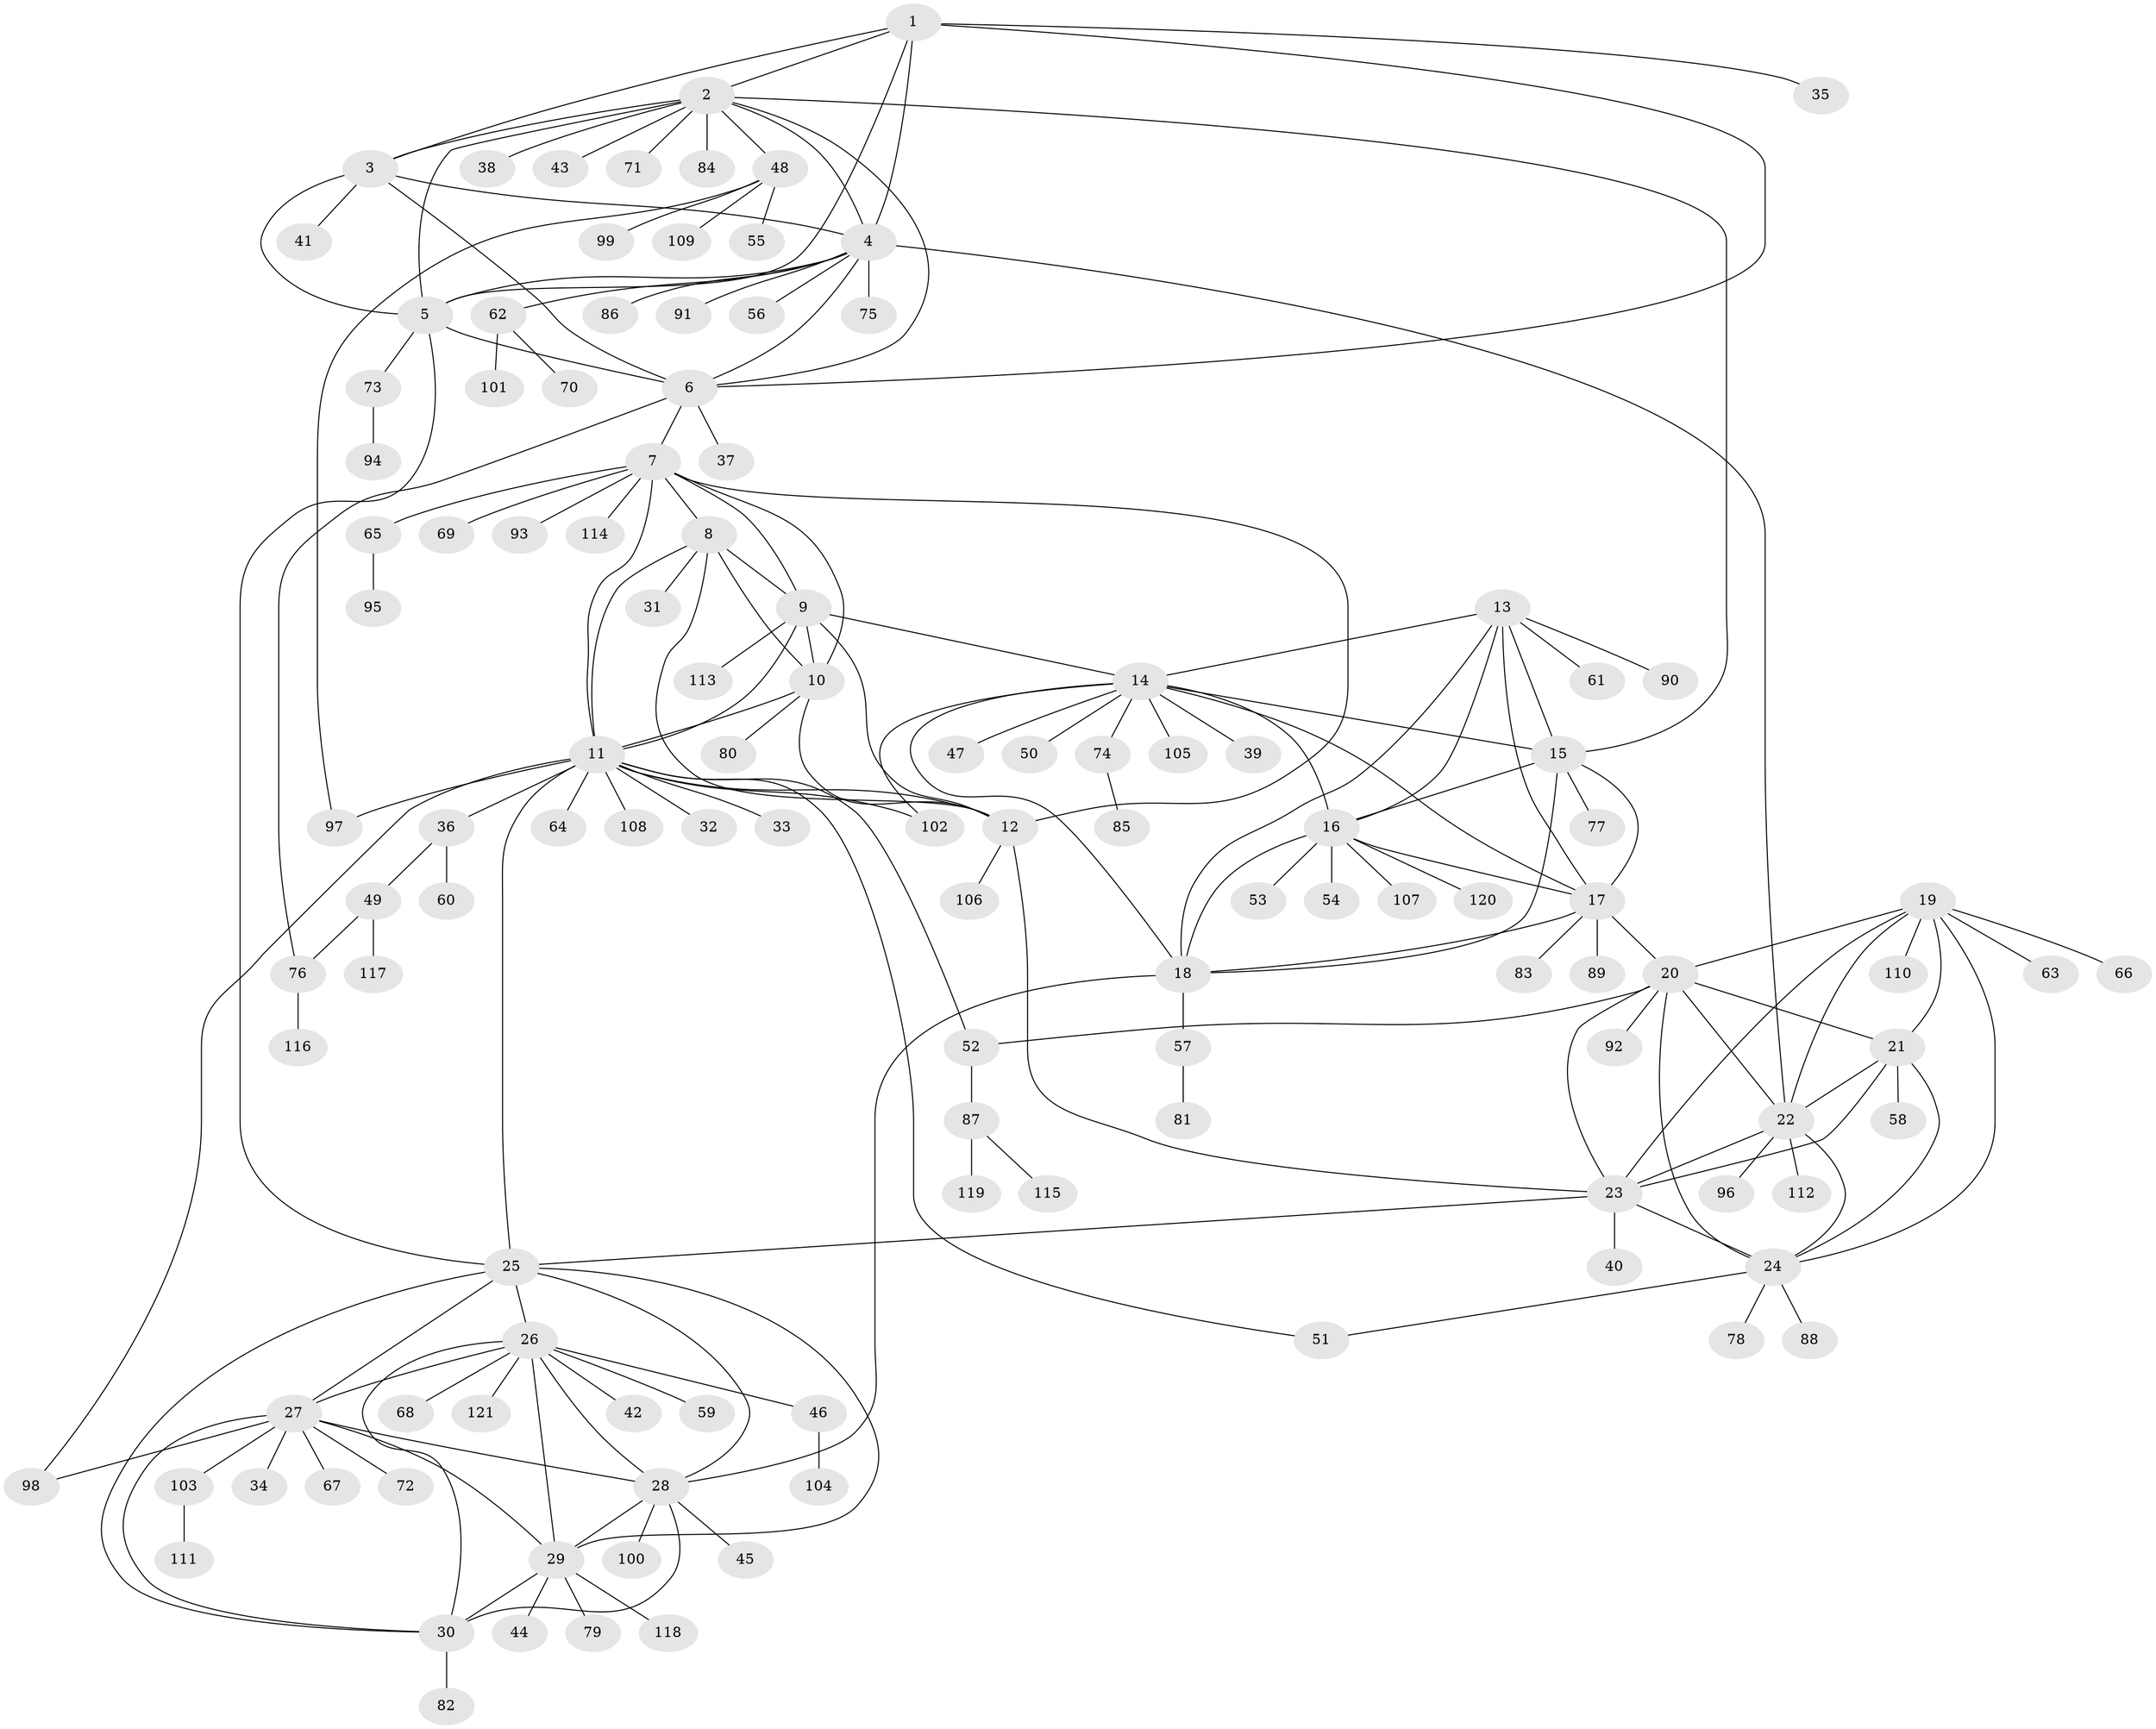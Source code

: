 // coarse degree distribution, {5: 0.13157894736842105, 7: 0.15789473684210525, 6: 0.05263157894736842, 10: 0.02631578947368421, 8: 0.02631578947368421, 2: 0.23684210526315788, 4: 0.07894736842105263, 3: 0.02631578947368421, 1: 0.2631578947368421}
// Generated by graph-tools (version 1.1) at 2025/52/03/04/25 22:52:34]
// undirected, 121 vertices, 182 edges
graph export_dot {
  node [color=gray90,style=filled];
  1;
  2;
  3;
  4;
  5;
  6;
  7;
  8;
  9;
  10;
  11;
  12;
  13;
  14;
  15;
  16;
  17;
  18;
  19;
  20;
  21;
  22;
  23;
  24;
  25;
  26;
  27;
  28;
  29;
  30;
  31;
  32;
  33;
  34;
  35;
  36;
  37;
  38;
  39;
  40;
  41;
  42;
  43;
  44;
  45;
  46;
  47;
  48;
  49;
  50;
  51;
  52;
  53;
  54;
  55;
  56;
  57;
  58;
  59;
  60;
  61;
  62;
  63;
  64;
  65;
  66;
  67;
  68;
  69;
  70;
  71;
  72;
  73;
  74;
  75;
  76;
  77;
  78;
  79;
  80;
  81;
  82;
  83;
  84;
  85;
  86;
  87;
  88;
  89;
  90;
  91;
  92;
  93;
  94;
  95;
  96;
  97;
  98;
  99;
  100;
  101;
  102;
  103;
  104;
  105;
  106;
  107;
  108;
  109;
  110;
  111;
  112;
  113;
  114;
  115;
  116;
  117;
  118;
  119;
  120;
  121;
  1 -- 2;
  1 -- 3;
  1 -- 4;
  1 -- 5;
  1 -- 6;
  1 -- 35;
  2 -- 3;
  2 -- 4;
  2 -- 5;
  2 -- 6;
  2 -- 15;
  2 -- 38;
  2 -- 43;
  2 -- 48;
  2 -- 71;
  2 -- 84;
  3 -- 4;
  3 -- 5;
  3 -- 6;
  3 -- 41;
  4 -- 5;
  4 -- 6;
  4 -- 22;
  4 -- 56;
  4 -- 62;
  4 -- 75;
  4 -- 86;
  4 -- 91;
  5 -- 6;
  5 -- 25;
  5 -- 73;
  6 -- 7;
  6 -- 37;
  6 -- 76;
  7 -- 8;
  7 -- 9;
  7 -- 10;
  7 -- 11;
  7 -- 12;
  7 -- 65;
  7 -- 69;
  7 -- 93;
  7 -- 114;
  8 -- 9;
  8 -- 10;
  8 -- 11;
  8 -- 12;
  8 -- 31;
  9 -- 10;
  9 -- 11;
  9 -- 12;
  9 -- 14;
  9 -- 113;
  10 -- 11;
  10 -- 12;
  10 -- 80;
  11 -- 12;
  11 -- 25;
  11 -- 32;
  11 -- 33;
  11 -- 36;
  11 -- 51;
  11 -- 52;
  11 -- 64;
  11 -- 97;
  11 -- 98;
  11 -- 102;
  11 -- 108;
  12 -- 23;
  12 -- 106;
  13 -- 14;
  13 -- 15;
  13 -- 16;
  13 -- 17;
  13 -- 18;
  13 -- 61;
  13 -- 90;
  14 -- 15;
  14 -- 16;
  14 -- 17;
  14 -- 18;
  14 -- 39;
  14 -- 47;
  14 -- 50;
  14 -- 74;
  14 -- 102;
  14 -- 105;
  15 -- 16;
  15 -- 17;
  15 -- 18;
  15 -- 77;
  16 -- 17;
  16 -- 18;
  16 -- 53;
  16 -- 54;
  16 -- 107;
  16 -- 120;
  17 -- 18;
  17 -- 20;
  17 -- 83;
  17 -- 89;
  18 -- 28;
  18 -- 57;
  19 -- 20;
  19 -- 21;
  19 -- 22;
  19 -- 23;
  19 -- 24;
  19 -- 63;
  19 -- 66;
  19 -- 110;
  20 -- 21;
  20 -- 22;
  20 -- 23;
  20 -- 24;
  20 -- 52;
  20 -- 92;
  21 -- 22;
  21 -- 23;
  21 -- 24;
  21 -- 58;
  22 -- 23;
  22 -- 24;
  22 -- 96;
  22 -- 112;
  23 -- 24;
  23 -- 25;
  23 -- 40;
  24 -- 51;
  24 -- 78;
  24 -- 88;
  25 -- 26;
  25 -- 27;
  25 -- 28;
  25 -- 29;
  25 -- 30;
  26 -- 27;
  26 -- 28;
  26 -- 29;
  26 -- 30;
  26 -- 42;
  26 -- 46;
  26 -- 59;
  26 -- 68;
  26 -- 121;
  27 -- 28;
  27 -- 29;
  27 -- 30;
  27 -- 34;
  27 -- 67;
  27 -- 72;
  27 -- 98;
  27 -- 103;
  28 -- 29;
  28 -- 30;
  28 -- 45;
  28 -- 100;
  29 -- 30;
  29 -- 44;
  29 -- 79;
  29 -- 118;
  30 -- 82;
  36 -- 49;
  36 -- 60;
  46 -- 104;
  48 -- 55;
  48 -- 97;
  48 -- 99;
  48 -- 109;
  49 -- 76;
  49 -- 117;
  52 -- 87;
  57 -- 81;
  62 -- 70;
  62 -- 101;
  65 -- 95;
  73 -- 94;
  74 -- 85;
  76 -- 116;
  87 -- 115;
  87 -- 119;
  103 -- 111;
}
